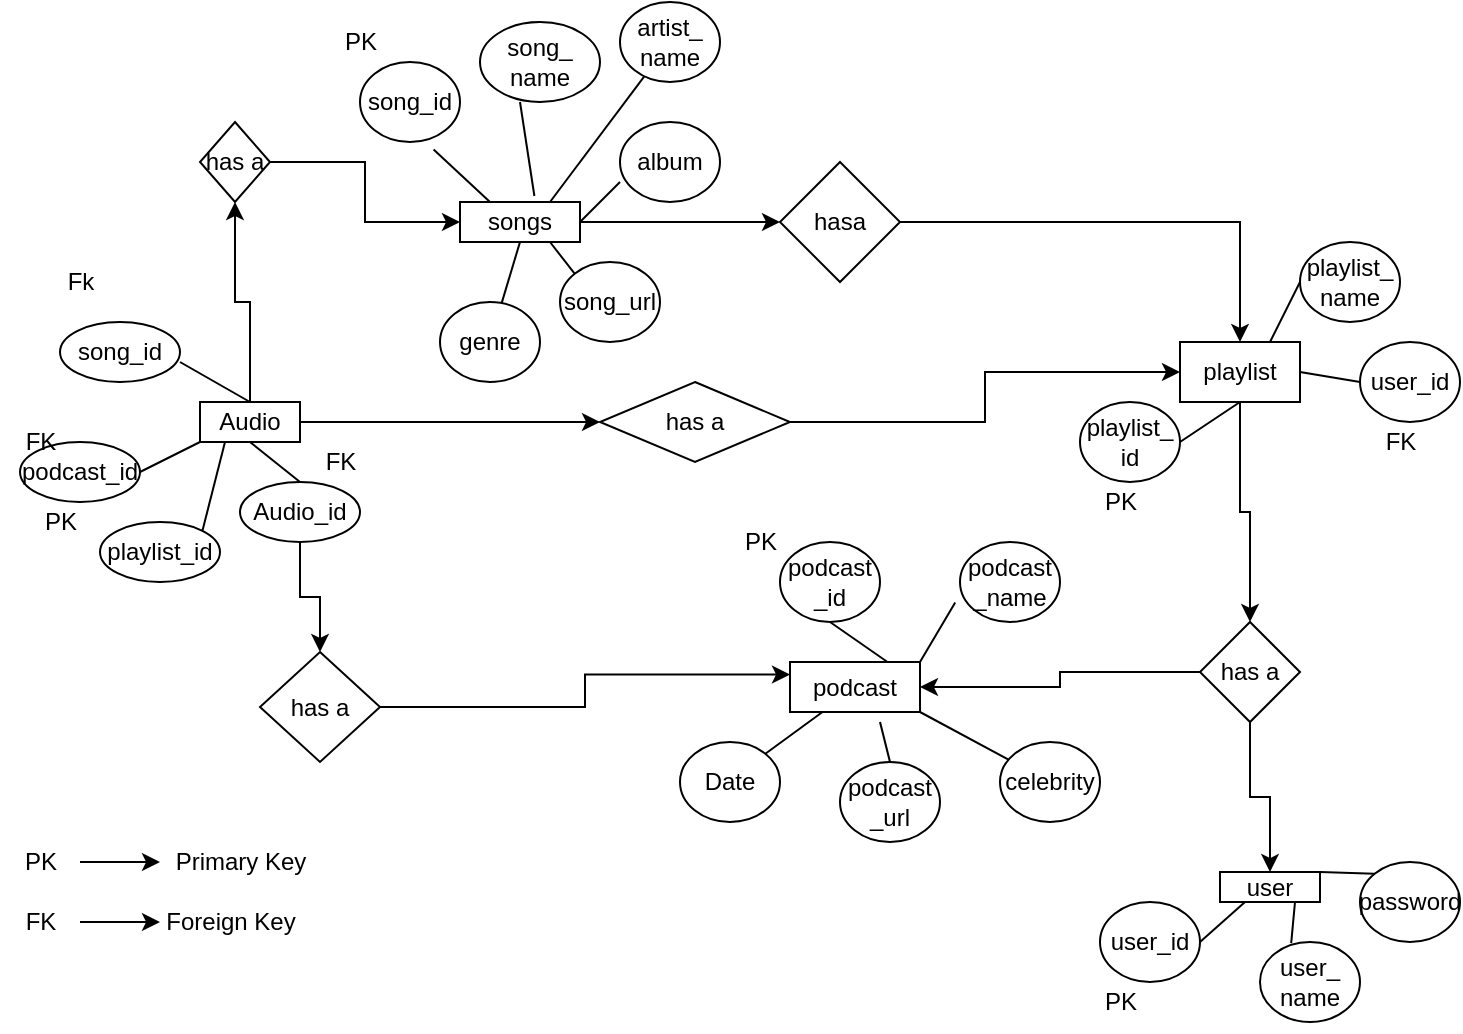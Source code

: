 <mxfile version="20.2.4" type="device"><diagram id="R2lEEEUBdFMjLlhIrx00" name="Page-1"><mxGraphModel dx="1038" dy="571" grid="1" gridSize="10" guides="1" tooltips="1" connect="1" arrows="1" fold="1" page="1" pageScale="1" pageWidth="850" pageHeight="1100" math="0" shadow="0" extFonts="Permanent Marker^https://fonts.googleapis.com/css?family=Permanent+Marker"><root><mxCell id="0"/><mxCell id="1" parent="0"/><mxCell id="qlS-bR0jApLc_ZZ99nhM-24" value="" style="edgeStyle=orthogonalEdgeStyle;rounded=0;orthogonalLoop=1;jettySize=auto;html=1;" edge="1" parent="1" source="qlS-bR0jApLc_ZZ99nhM-1" target="qlS-bR0jApLc_ZZ99nhM-23"><mxGeometry relative="1" as="geometry"/></mxCell><mxCell id="qlS-bR0jApLc_ZZ99nhM-72" value="" style="edgeStyle=orthogonalEdgeStyle;rounded=0;orthogonalLoop=1;jettySize=auto;html=1;" edge="1" parent="1" source="qlS-bR0jApLc_ZZ99nhM-1" target="qlS-bR0jApLc_ZZ99nhM-71"><mxGeometry relative="1" as="geometry"/></mxCell><mxCell id="qlS-bR0jApLc_ZZ99nhM-1" value="Audio" style="rounded=0;whiteSpace=wrap;html=1;" vertex="1" parent="1"><mxGeometry x="130" y="230" width="50" height="20" as="geometry"/></mxCell><mxCell id="qlS-bR0jApLc_ZZ99nhM-3" value="song_id" style="ellipse;whiteSpace=wrap;html=1;" vertex="1" parent="1"><mxGeometry x="60" y="190" width="60" height="30" as="geometry"/></mxCell><mxCell id="qlS-bR0jApLc_ZZ99nhM-4" value="podcast_id" style="ellipse;whiteSpace=wrap;html=1;" vertex="1" parent="1"><mxGeometry x="40" y="250" width="60" height="30" as="geometry"/></mxCell><mxCell id="qlS-bR0jApLc_ZZ99nhM-5" value="playlist_id" style="ellipse;whiteSpace=wrap;html=1;" vertex="1" parent="1"><mxGeometry x="80" y="290" width="60" height="30" as="geometry"/></mxCell><mxCell id="qlS-bR0jApLc_ZZ99nhM-68" value="" style="edgeStyle=orthogonalEdgeStyle;rounded=0;orthogonalLoop=1;jettySize=auto;html=1;" edge="1" parent="1" source="qlS-bR0jApLc_ZZ99nhM-6" target="qlS-bR0jApLc_ZZ99nhM-67"><mxGeometry relative="1" as="geometry"/></mxCell><mxCell id="qlS-bR0jApLc_ZZ99nhM-6" value="Audio_id" style="ellipse;whiteSpace=wrap;html=1;" vertex="1" parent="1"><mxGeometry x="150" y="270" width="60" height="30" as="geometry"/></mxCell><mxCell id="qlS-bR0jApLc_ZZ99nhM-8" value="" style="endArrow=none;html=1;rounded=0;entryX=0.5;entryY=0;entryDx=0;entryDy=0;" edge="1" parent="1" target="qlS-bR0jApLc_ZZ99nhM-1"><mxGeometry width="50" height="50" relative="1" as="geometry"><mxPoint x="120" y="210" as="sourcePoint"/><mxPoint x="170" y="210" as="targetPoint"/></mxGeometry></mxCell><mxCell id="qlS-bR0jApLc_ZZ99nhM-9" value="" style="endArrow=none;html=1;rounded=0;entryX=0.5;entryY=0;entryDx=0;entryDy=0;exitX=0.5;exitY=1;exitDx=0;exitDy=0;" edge="1" parent="1" source="qlS-bR0jApLc_ZZ99nhM-1" target="qlS-bR0jApLc_ZZ99nhM-6"><mxGeometry width="50" height="50" relative="1" as="geometry"><mxPoint x="130" y="260" as="sourcePoint"/><mxPoint x="180" y="260" as="targetPoint"/></mxGeometry></mxCell><mxCell id="qlS-bR0jApLc_ZZ99nhM-10" value="" style="endArrow=none;html=1;rounded=0;entryX=1;entryY=0;entryDx=0;entryDy=0;exitX=0.25;exitY=1;exitDx=0;exitDy=0;" edge="1" parent="1" source="qlS-bR0jApLc_ZZ99nhM-1" target="qlS-bR0jApLc_ZZ99nhM-5"><mxGeometry width="50" height="50" relative="1" as="geometry"><mxPoint x="140" y="260" as="sourcePoint"/><mxPoint x="145" y="290" as="targetPoint"/></mxGeometry></mxCell><mxCell id="qlS-bR0jApLc_ZZ99nhM-12" value="" style="endArrow=none;html=1;rounded=0;entryX=1;entryY=0.5;entryDx=0;entryDy=0;exitX=0;exitY=1;exitDx=0;exitDy=0;" edge="1" parent="1" source="qlS-bR0jApLc_ZZ99nhM-1" target="qlS-bR0jApLc_ZZ99nhM-4"><mxGeometry width="50" height="50" relative="1" as="geometry"><mxPoint x="110" y="250" as="sourcePoint"/><mxPoint x="135" y="270" as="targetPoint"/></mxGeometry></mxCell><mxCell id="qlS-bR0jApLc_ZZ99nhM-26" value="" style="edgeStyle=orthogonalEdgeStyle;rounded=0;orthogonalLoop=1;jettySize=auto;html=1;" edge="1" parent="1" source="qlS-bR0jApLc_ZZ99nhM-23" target="qlS-bR0jApLc_ZZ99nhM-25"><mxGeometry relative="1" as="geometry"/></mxCell><mxCell id="qlS-bR0jApLc_ZZ99nhM-23" value="has a" style="rhombus;whiteSpace=wrap;html=1;rounded=0;" vertex="1" parent="1"><mxGeometry x="130" y="90" width="35" height="40" as="geometry"/></mxCell><mxCell id="qlS-bR0jApLc_ZZ99nhM-42" value="" style="edgeStyle=orthogonalEdgeStyle;rounded=0;orthogonalLoop=1;jettySize=auto;html=1;" edge="1" parent="1" source="qlS-bR0jApLc_ZZ99nhM-25" target="qlS-bR0jApLc_ZZ99nhM-41"><mxGeometry relative="1" as="geometry"/></mxCell><mxCell id="qlS-bR0jApLc_ZZ99nhM-25" value="songs" style="whiteSpace=wrap;html=1;rounded=0;" vertex="1" parent="1"><mxGeometry x="260" y="130" width="60" height="20" as="geometry"/></mxCell><mxCell id="qlS-bR0jApLc_ZZ99nhM-27" value="song_id" style="ellipse;whiteSpace=wrap;html=1;" vertex="1" parent="1"><mxGeometry x="210" y="60" width="50" height="40" as="geometry"/></mxCell><mxCell id="qlS-bR0jApLc_ZZ99nhM-28" value="song_&lt;br&gt;name" style="ellipse;whiteSpace=wrap;html=1;" vertex="1" parent="1"><mxGeometry x="270" y="40" width="60" height="40" as="geometry"/></mxCell><mxCell id="qlS-bR0jApLc_ZZ99nhM-29" value="album" style="ellipse;whiteSpace=wrap;html=1;" vertex="1" parent="1"><mxGeometry x="340" y="90" width="50" height="40" as="geometry"/></mxCell><mxCell id="qlS-bR0jApLc_ZZ99nhM-30" value="song_url" style="ellipse;whiteSpace=wrap;html=1;" vertex="1" parent="1"><mxGeometry x="310" y="160" width="50" height="40" as="geometry"/></mxCell><mxCell id="qlS-bR0jApLc_ZZ99nhM-31" value="genre" style="ellipse;whiteSpace=wrap;html=1;" vertex="1" parent="1"><mxGeometry x="250" y="180" width="50" height="40" as="geometry"/></mxCell><mxCell id="qlS-bR0jApLc_ZZ99nhM-32" value="artist_&lt;br&gt;name" style="ellipse;whiteSpace=wrap;html=1;" vertex="1" parent="1"><mxGeometry x="340" y="30" width="50" height="40" as="geometry"/></mxCell><mxCell id="qlS-bR0jApLc_ZZ99nhM-34" value="" style="endArrow=none;html=1;rounded=0;exitX=0.62;exitY=-0.15;exitDx=0;exitDy=0;exitPerimeter=0;" edge="1" parent="1" source="qlS-bR0jApLc_ZZ99nhM-25"><mxGeometry width="50" height="50" relative="1" as="geometry"><mxPoint x="250" y="110" as="sourcePoint"/><mxPoint x="290" y="80" as="targetPoint"/></mxGeometry></mxCell><mxCell id="qlS-bR0jApLc_ZZ99nhM-35" value="" style="endArrow=none;html=1;rounded=0;exitX=0.25;exitY=0;exitDx=0;exitDy=0;entryX=0.736;entryY=1.095;entryDx=0;entryDy=0;entryPerimeter=0;" edge="1" parent="1" source="qlS-bR0jApLc_ZZ99nhM-25" target="qlS-bR0jApLc_ZZ99nhM-27"><mxGeometry width="50" height="50" relative="1" as="geometry"><mxPoint x="240" y="110" as="sourcePoint"/><mxPoint x="232.8" y="63" as="targetPoint"/></mxGeometry></mxCell><mxCell id="qlS-bR0jApLc_ZZ99nhM-36" value="" style="endArrow=none;html=1;rounded=0;exitX=0.75;exitY=0;exitDx=0;exitDy=0;" edge="1" parent="1" source="qlS-bR0jApLc_ZZ99nhM-25" target="qlS-bR0jApLc_ZZ99nhM-32"><mxGeometry width="50" height="50" relative="1" as="geometry"><mxPoint x="310" y="90" as="sourcePoint"/><mxPoint x="281.8" y="63.8" as="targetPoint"/></mxGeometry></mxCell><mxCell id="qlS-bR0jApLc_ZZ99nhM-37" value="" style="endArrow=none;html=1;rounded=0;exitX=1;exitY=0.5;exitDx=0;exitDy=0;entryX=0;entryY=0.75;entryDx=0;entryDy=0;entryPerimeter=0;" edge="1" parent="1" source="qlS-bR0jApLc_ZZ99nhM-25" target="qlS-bR0jApLc_ZZ99nhM-29"><mxGeometry width="50" height="50" relative="1" as="geometry"><mxPoint x="330" y="140" as="sourcePoint"/><mxPoint x="301.8" y="113.8" as="targetPoint"/></mxGeometry></mxCell><mxCell id="qlS-bR0jApLc_ZZ99nhM-38" value="" style="endArrow=none;html=1;rounded=0;exitX=0;exitY=0;exitDx=0;exitDy=0;entryX=0.75;entryY=1;entryDx=0;entryDy=0;" edge="1" parent="1" source="qlS-bR0jApLc_ZZ99nhM-30" target="qlS-bR0jApLc_ZZ99nhM-25"><mxGeometry width="50" height="50" relative="1" as="geometry"><mxPoint x="300" y="160" as="sourcePoint"/><mxPoint x="320" y="140" as="targetPoint"/></mxGeometry></mxCell><mxCell id="qlS-bR0jApLc_ZZ99nhM-39" value="" style="endArrow=none;html=1;rounded=0;" edge="1" parent="1" source="qlS-bR0jApLc_ZZ99nhM-31"><mxGeometry width="50" height="50" relative="1" as="geometry"><mxPoint x="270" y="160" as="sourcePoint"/><mxPoint x="290" y="150" as="targetPoint"/></mxGeometry></mxCell><mxCell id="qlS-bR0jApLc_ZZ99nhM-44" value="" style="edgeStyle=orthogonalEdgeStyle;rounded=0;orthogonalLoop=1;jettySize=auto;html=1;" edge="1" parent="1" source="qlS-bR0jApLc_ZZ99nhM-41" target="qlS-bR0jApLc_ZZ99nhM-43"><mxGeometry relative="1" as="geometry"/></mxCell><mxCell id="qlS-bR0jApLc_ZZ99nhM-41" value="hasa" style="rhombus;whiteSpace=wrap;html=1;rounded=0;" vertex="1" parent="1"><mxGeometry x="420" y="110" width="60" height="60" as="geometry"/></mxCell><mxCell id="qlS-bR0jApLc_ZZ99nhM-54" value="" style="edgeStyle=orthogonalEdgeStyle;rounded=0;orthogonalLoop=1;jettySize=auto;html=1;" edge="1" parent="1" source="qlS-bR0jApLc_ZZ99nhM-43" target="qlS-bR0jApLc_ZZ99nhM-53"><mxGeometry relative="1" as="geometry"/></mxCell><mxCell id="qlS-bR0jApLc_ZZ99nhM-43" value="playlist" style="whiteSpace=wrap;html=1;rounded=0;" vertex="1" parent="1"><mxGeometry x="620" y="200" width="60" height="30" as="geometry"/></mxCell><mxCell id="qlS-bR0jApLc_ZZ99nhM-45" value="playlist_&lt;br&gt;id" style="ellipse;whiteSpace=wrap;html=1;" vertex="1" parent="1"><mxGeometry x="570" y="230" width="50" height="40" as="geometry"/></mxCell><mxCell id="qlS-bR0jApLc_ZZ99nhM-47" value="user_id" style="ellipse;whiteSpace=wrap;html=1;" vertex="1" parent="1"><mxGeometry x="710" y="200" width="50" height="40" as="geometry"/></mxCell><mxCell id="qlS-bR0jApLc_ZZ99nhM-48" value="playlist_&lt;br&gt;name" style="ellipse;whiteSpace=wrap;html=1;" vertex="1" parent="1"><mxGeometry x="680" y="150" width="50" height="40" as="geometry"/></mxCell><mxCell id="qlS-bR0jApLc_ZZ99nhM-49" value="" style="endArrow=none;html=1;rounded=0;entryX=1;entryY=0.5;entryDx=0;entryDy=0;exitX=0.5;exitY=1;exitDx=0;exitDy=0;" edge="1" parent="1" source="qlS-bR0jApLc_ZZ99nhM-43" target="qlS-bR0jApLc_ZZ99nhM-45"><mxGeometry width="50" height="50" relative="1" as="geometry"><mxPoint x="660" y="250" as="sourcePoint"/><mxPoint x="630" y="265" as="targetPoint"/></mxGeometry></mxCell><mxCell id="qlS-bR0jApLc_ZZ99nhM-51" value="" style="endArrow=none;html=1;rounded=0;entryX=0.75;entryY=0;entryDx=0;entryDy=0;exitX=0;exitY=0.5;exitDx=0;exitDy=0;" edge="1" parent="1" source="qlS-bR0jApLc_ZZ99nhM-48" target="qlS-bR0jApLc_ZZ99nhM-43"><mxGeometry width="50" height="50" relative="1" as="geometry"><mxPoint x="670" y="180" as="sourcePoint"/><mxPoint x="640" y="195" as="targetPoint"/></mxGeometry></mxCell><mxCell id="qlS-bR0jApLc_ZZ99nhM-52" value="" style="endArrow=none;html=1;rounded=0;entryX=1;entryY=0.5;entryDx=0;entryDy=0;exitX=0;exitY=0.5;exitDx=0;exitDy=0;" edge="1" parent="1" source="qlS-bR0jApLc_ZZ99nhM-47" target="qlS-bR0jApLc_ZZ99nhM-43"><mxGeometry width="50" height="50" relative="1" as="geometry"><mxPoint x="690" y="210" as="sourcePoint"/><mxPoint x="675" y="240" as="targetPoint"/></mxGeometry></mxCell><mxCell id="qlS-bR0jApLc_ZZ99nhM-56" value="" style="edgeStyle=orthogonalEdgeStyle;rounded=0;orthogonalLoop=1;jettySize=auto;html=1;" edge="1" parent="1" source="qlS-bR0jApLc_ZZ99nhM-53" target="qlS-bR0jApLc_ZZ99nhM-55"><mxGeometry relative="1" as="geometry"/></mxCell><mxCell id="qlS-bR0jApLc_ZZ99nhM-77" value="" style="edgeStyle=orthogonalEdgeStyle;rounded=0;orthogonalLoop=1;jettySize=auto;html=1;" edge="1" parent="1" source="qlS-bR0jApLc_ZZ99nhM-53" target="qlS-bR0jApLc_ZZ99nhM-76"><mxGeometry relative="1" as="geometry"/></mxCell><mxCell id="qlS-bR0jApLc_ZZ99nhM-53" value="has a" style="rhombus;whiteSpace=wrap;html=1;rounded=0;" vertex="1" parent="1"><mxGeometry x="630" y="340" width="50" height="50" as="geometry"/></mxCell><mxCell id="qlS-bR0jApLc_ZZ99nhM-55" value="podcast" style="whiteSpace=wrap;html=1;rounded=0;" vertex="1" parent="1"><mxGeometry x="425" y="360" width="65" height="25" as="geometry"/></mxCell><mxCell id="qlS-bR0jApLc_ZZ99nhM-57" value="podcast&lt;br&gt;_id" style="ellipse;whiteSpace=wrap;html=1;" vertex="1" parent="1"><mxGeometry x="420" y="300" width="50" height="40" as="geometry"/></mxCell><mxCell id="qlS-bR0jApLc_ZZ99nhM-58" value="podcast&lt;br&gt;_url" style="ellipse;whiteSpace=wrap;html=1;" vertex="1" parent="1"><mxGeometry x="450" y="410" width="50" height="40" as="geometry"/></mxCell><mxCell id="qlS-bR0jApLc_ZZ99nhM-59" value="celebrity" style="ellipse;whiteSpace=wrap;html=1;" vertex="1" parent="1"><mxGeometry x="530" y="400" width="50" height="40" as="geometry"/></mxCell><mxCell id="qlS-bR0jApLc_ZZ99nhM-60" value="Date" style="ellipse;whiteSpace=wrap;html=1;" vertex="1" parent="1"><mxGeometry x="370" y="400" width="50" height="40" as="geometry"/></mxCell><mxCell id="qlS-bR0jApLc_ZZ99nhM-61" value="podcast&lt;br&gt;_name" style="ellipse;whiteSpace=wrap;html=1;" vertex="1" parent="1"><mxGeometry x="510" y="300" width="50" height="40" as="geometry"/></mxCell><mxCell id="qlS-bR0jApLc_ZZ99nhM-62" value="" style="endArrow=none;html=1;rounded=0;entryX=0.5;entryY=1;entryDx=0;entryDy=0;exitX=0.75;exitY=0;exitDx=0;exitDy=0;" edge="1" parent="1" source="qlS-bR0jApLc_ZZ99nhM-55" target="qlS-bR0jApLc_ZZ99nhM-57"><mxGeometry width="50" height="50" relative="1" as="geometry"><mxPoint x="480" y="330" as="sourcePoint"/><mxPoint x="450" y="325" as="targetPoint"/></mxGeometry></mxCell><mxCell id="qlS-bR0jApLc_ZZ99nhM-63" value="" style="endArrow=none;html=1;rounded=0;entryX=-0.048;entryY=0.755;entryDx=0;entryDy=0;exitX=1;exitY=0;exitDx=0;exitDy=0;entryPerimeter=0;" edge="1" parent="1" source="qlS-bR0jApLc_ZZ99nhM-55" target="qlS-bR0jApLc_ZZ99nhM-61"><mxGeometry width="50" height="50" relative="1" as="geometry"><mxPoint x="490" y="330" as="sourcePoint"/><mxPoint x="461.25" y="310" as="targetPoint"/></mxGeometry></mxCell><mxCell id="qlS-bR0jApLc_ZZ99nhM-64" value="" style="endArrow=none;html=1;rounded=0;entryX=0.25;entryY=1;entryDx=0;entryDy=0;exitX=1;exitY=0;exitDx=0;exitDy=0;" edge="1" parent="1" source="qlS-bR0jApLc_ZZ99nhM-60" target="qlS-bR0jApLc_ZZ99nhM-55"><mxGeometry width="50" height="50" relative="1" as="geometry"><mxPoint x="420" y="390" as="sourcePoint"/><mxPoint x="391.25" y="370" as="targetPoint"/></mxGeometry></mxCell><mxCell id="qlS-bR0jApLc_ZZ99nhM-65" value="" style="endArrow=none;html=1;rounded=0;exitX=0.5;exitY=0;exitDx=0;exitDy=0;" edge="1" parent="1" source="qlS-bR0jApLc_ZZ99nhM-58"><mxGeometry width="50" height="50" relative="1" as="geometry"><mxPoint x="460" y="400" as="sourcePoint"/><mxPoint x="470" y="390" as="targetPoint"/></mxGeometry></mxCell><mxCell id="qlS-bR0jApLc_ZZ99nhM-66" value="" style="endArrow=none;html=1;rounded=0;entryX=1;entryY=1;entryDx=0;entryDy=0;" edge="1" parent="1" source="qlS-bR0jApLc_ZZ99nhM-59" target="qlS-bR0jApLc_ZZ99nhM-55"><mxGeometry width="50" height="50" relative="1" as="geometry"><mxPoint x="510" y="390" as="sourcePoint"/><mxPoint x="505" y="370" as="targetPoint"/></mxGeometry></mxCell><mxCell id="qlS-bR0jApLc_ZZ99nhM-70" value="" style="edgeStyle=orthogonalEdgeStyle;rounded=0;orthogonalLoop=1;jettySize=auto;html=1;entryX=0;entryY=0.25;entryDx=0;entryDy=0;" edge="1" parent="1" source="qlS-bR0jApLc_ZZ99nhM-67" target="qlS-bR0jApLc_ZZ99nhM-55"><mxGeometry relative="1" as="geometry"><mxPoint x="280" y="395" as="targetPoint"/></mxGeometry></mxCell><mxCell id="qlS-bR0jApLc_ZZ99nhM-67" value="has a" style="rhombus;whiteSpace=wrap;html=1;" vertex="1" parent="1"><mxGeometry x="160" y="355" width="60" height="55" as="geometry"/></mxCell><mxCell id="qlS-bR0jApLc_ZZ99nhM-74" value="" style="edgeStyle=orthogonalEdgeStyle;rounded=0;orthogonalLoop=1;jettySize=auto;html=1;entryX=0;entryY=0.5;entryDx=0;entryDy=0;" edge="1" parent="1" source="qlS-bR0jApLc_ZZ99nhM-71" target="qlS-bR0jApLc_ZZ99nhM-43"><mxGeometry relative="1" as="geometry"><mxPoint x="492.5" y="240" as="targetPoint"/></mxGeometry></mxCell><mxCell id="qlS-bR0jApLc_ZZ99nhM-71" value="has a" style="rhombus;whiteSpace=wrap;html=1;rounded=0;" vertex="1" parent="1"><mxGeometry x="330" y="220" width="95" height="40" as="geometry"/></mxCell><mxCell id="qlS-bR0jApLc_ZZ99nhM-76" value="user" style="whiteSpace=wrap;html=1;rounded=0;" vertex="1" parent="1"><mxGeometry x="640" y="465" width="50" height="15" as="geometry"/></mxCell><mxCell id="qlS-bR0jApLc_ZZ99nhM-78" value="user_id" style="ellipse;whiteSpace=wrap;html=1;" vertex="1" parent="1"><mxGeometry x="580" y="480" width="50" height="40" as="geometry"/></mxCell><mxCell id="qlS-bR0jApLc_ZZ99nhM-79" value="user_&lt;br&gt;name" style="ellipse;whiteSpace=wrap;html=1;" vertex="1" parent="1"><mxGeometry x="660" y="500" width="50" height="40" as="geometry"/></mxCell><mxCell id="qlS-bR0jApLc_ZZ99nhM-80" value="password" style="ellipse;whiteSpace=wrap;html=1;" vertex="1" parent="1"><mxGeometry x="710" y="460" width="50" height="40" as="geometry"/></mxCell><mxCell id="qlS-bR0jApLc_ZZ99nhM-81" value="" style="endArrow=none;html=1;rounded=0;exitX=1;exitY=0.5;exitDx=0;exitDy=0;entryX=0.25;entryY=1;entryDx=0;entryDy=0;" edge="1" parent="1" source="qlS-bR0jApLc_ZZ99nhM-78" target="qlS-bR0jApLc_ZZ99nhM-76"><mxGeometry width="50" height="50" relative="1" as="geometry"><mxPoint x="640" y="500" as="sourcePoint"/><mxPoint x="635" y="480" as="targetPoint"/></mxGeometry></mxCell><mxCell id="qlS-bR0jApLc_ZZ99nhM-82" value="" style="endArrow=none;html=1;rounded=0;entryX=0.75;entryY=1;entryDx=0;entryDy=0;exitX=0.312;exitY=0.015;exitDx=0;exitDy=0;exitPerimeter=0;" edge="1" parent="1" source="qlS-bR0jApLc_ZZ99nhM-79" target="qlS-bR0jApLc_ZZ99nhM-76"><mxGeometry width="50" height="50" relative="1" as="geometry"><mxPoint x="660" y="480" as="sourcePoint"/><mxPoint x="677.6" y="450.2" as="targetPoint"/></mxGeometry></mxCell><mxCell id="qlS-bR0jApLc_ZZ99nhM-83" value="" style="endArrow=none;html=1;rounded=0;entryX=1;entryY=0;entryDx=0;entryDy=0;exitX=0;exitY=0;exitDx=0;exitDy=0;" edge="1" parent="1" source="qlS-bR0jApLc_ZZ99nhM-80" target="qlS-bR0jApLc_ZZ99nhM-76"><mxGeometry width="50" height="50" relative="1" as="geometry"><mxPoint x="690" y="450" as="sourcePoint"/><mxPoint x="645.74" y="426.168" as="targetPoint"/></mxGeometry></mxCell><mxCell id="qlS-bR0jApLc_ZZ99nhM-84" value="Fk" style="text;html=1;align=center;verticalAlign=middle;resizable=0;points=[];autosize=1;strokeColor=none;fillColor=none;" vertex="1" parent="1"><mxGeometry x="50" y="155" width="40" height="30" as="geometry"/></mxCell><mxCell id="qlS-bR0jApLc_ZZ99nhM-85" value="FK" style="text;html=1;align=center;verticalAlign=middle;resizable=0;points=[];autosize=1;strokeColor=none;fillColor=none;" vertex="1" parent="1"><mxGeometry x="30" y="235" width="40" height="30" as="geometry"/></mxCell><mxCell id="qlS-bR0jApLc_ZZ99nhM-86" value="PK" style="text;html=1;align=center;verticalAlign=middle;resizable=0;points=[];autosize=1;strokeColor=none;fillColor=none;" vertex="1" parent="1"><mxGeometry x="40" y="275" width="40" height="30" as="geometry"/></mxCell><mxCell id="qlS-bR0jApLc_ZZ99nhM-87" value="FK" style="text;html=1;align=center;verticalAlign=middle;resizable=0;points=[];autosize=1;strokeColor=none;fillColor=none;" vertex="1" parent="1"><mxGeometry x="180" y="245" width="40" height="30" as="geometry"/></mxCell><mxCell id="qlS-bR0jApLc_ZZ99nhM-88" value="PK" style="text;html=1;align=center;verticalAlign=middle;resizable=0;points=[];autosize=1;strokeColor=none;fillColor=none;" vertex="1" parent="1"><mxGeometry x="190" y="35" width="40" height="30" as="geometry"/></mxCell><mxCell id="qlS-bR0jApLc_ZZ99nhM-89" value="PK" style="text;html=1;align=center;verticalAlign=middle;resizable=0;points=[];autosize=1;strokeColor=none;fillColor=none;" vertex="1" parent="1"><mxGeometry x="570" y="515" width="40" height="30" as="geometry"/></mxCell><mxCell id="qlS-bR0jApLc_ZZ99nhM-90" value="FK" style="text;html=1;align=center;verticalAlign=middle;resizable=0;points=[];autosize=1;strokeColor=none;fillColor=none;" vertex="1" parent="1"><mxGeometry x="710" y="235" width="40" height="30" as="geometry"/></mxCell><mxCell id="qlS-bR0jApLc_ZZ99nhM-91" value="PK" style="text;html=1;align=center;verticalAlign=middle;resizable=0;points=[];autosize=1;strokeColor=none;fillColor=none;" vertex="1" parent="1"><mxGeometry x="570" y="265" width="40" height="30" as="geometry"/></mxCell><mxCell id="qlS-bR0jApLc_ZZ99nhM-92" value="PK" style="text;html=1;align=center;verticalAlign=middle;resizable=0;points=[];autosize=1;strokeColor=none;fillColor=none;" vertex="1" parent="1"><mxGeometry x="390" y="285" width="40" height="30" as="geometry"/></mxCell><mxCell id="qlS-bR0jApLc_ZZ99nhM-103" value="" style="edgeStyle=orthogonalEdgeStyle;rounded=0;orthogonalLoop=1;jettySize=auto;html=1;" edge="1" parent="1" source="qlS-bR0jApLc_ZZ99nhM-101"><mxGeometry relative="1" as="geometry"><mxPoint x="110" y="460" as="targetPoint"/></mxGeometry></mxCell><mxCell id="qlS-bR0jApLc_ZZ99nhM-101" value="PK" style="text;html=1;align=center;verticalAlign=middle;resizable=0;points=[];autosize=1;strokeColor=none;fillColor=none;" vertex="1" parent="1"><mxGeometry x="30" y="445" width="40" height="30" as="geometry"/></mxCell><mxCell id="qlS-bR0jApLc_ZZ99nhM-104" value="Primary Key" style="text;html=1;align=center;verticalAlign=middle;resizable=0;points=[];autosize=1;strokeColor=none;fillColor=none;" vertex="1" parent="1"><mxGeometry x="105" y="445" width="90" height="30" as="geometry"/></mxCell><mxCell id="qlS-bR0jApLc_ZZ99nhM-107" value="" style="edgeStyle=orthogonalEdgeStyle;rounded=0;orthogonalLoop=1;jettySize=auto;html=1;" edge="1" parent="1" source="qlS-bR0jApLc_ZZ99nhM-105"><mxGeometry relative="1" as="geometry"><mxPoint x="110" y="490" as="targetPoint"/></mxGeometry></mxCell><mxCell id="qlS-bR0jApLc_ZZ99nhM-105" value="FK" style="text;html=1;align=center;verticalAlign=middle;resizable=0;points=[];autosize=1;strokeColor=none;fillColor=none;" vertex="1" parent="1"><mxGeometry x="30" y="475" width="40" height="30" as="geometry"/></mxCell><mxCell id="qlS-bR0jApLc_ZZ99nhM-108" value="Foreign Key" style="text;html=1;align=center;verticalAlign=middle;resizable=0;points=[];autosize=1;strokeColor=none;fillColor=none;" vertex="1" parent="1"><mxGeometry x="100" y="475" width="90" height="30" as="geometry"/></mxCell></root></mxGraphModel></diagram></mxfile>